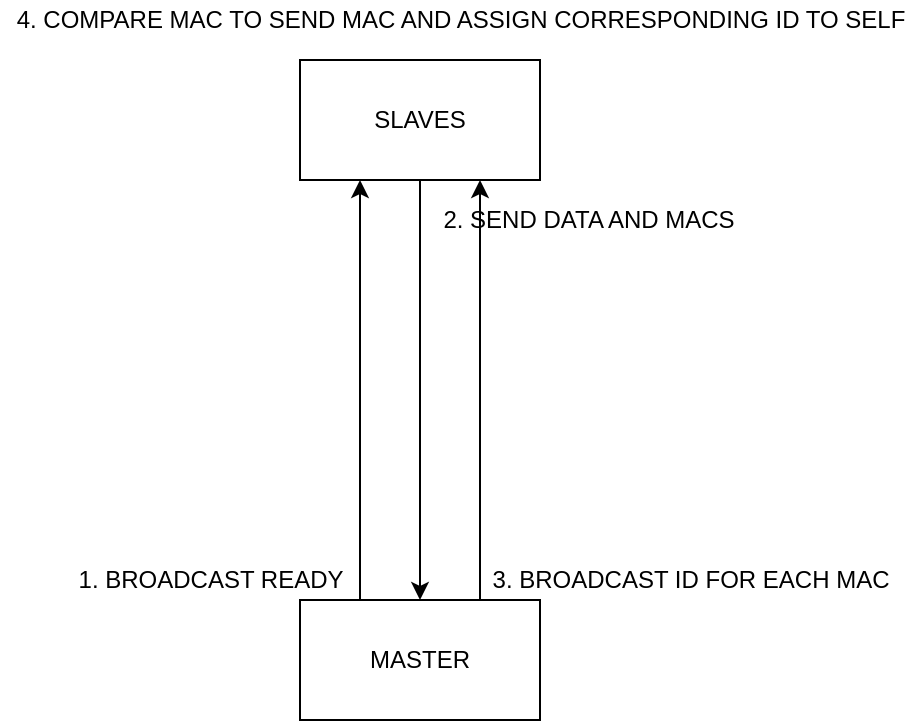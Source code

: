 <mxfile version="14.7.6" type="device"><diagram id="4IL4pzjY2Tju94tSe1_B" name="Page-1"><mxGraphModel dx="2062" dy="1122" grid="1" gridSize="10" guides="1" tooltips="1" connect="1" arrows="1" fold="1" page="1" pageScale="1" pageWidth="827" pageHeight="1169" math="0" shadow="0"><root><mxCell id="0"/><mxCell id="1" parent="0"/><mxCell id="Yc019K511wgx9S-cBrhf-4" style="edgeStyle=orthogonalEdgeStyle;rounded=0;orthogonalLoop=1;jettySize=auto;html=1;exitX=0.25;exitY=0;exitDx=0;exitDy=0;entryX=0.25;entryY=1;entryDx=0;entryDy=0;" edge="1" parent="1" source="Yc019K511wgx9S-cBrhf-1" target="Yc019K511wgx9S-cBrhf-3"><mxGeometry relative="1" as="geometry"/></mxCell><mxCell id="Yc019K511wgx9S-cBrhf-8" style="edgeStyle=orthogonalEdgeStyle;rounded=0;orthogonalLoop=1;jettySize=auto;html=1;exitX=0.75;exitY=0;exitDx=0;exitDy=0;entryX=0.75;entryY=1;entryDx=0;entryDy=0;" edge="1" parent="1" source="Yc019K511wgx9S-cBrhf-1" target="Yc019K511wgx9S-cBrhf-3"><mxGeometry relative="1" as="geometry"/></mxCell><mxCell id="Yc019K511wgx9S-cBrhf-1" value="MASTER" style="rounded=0;whiteSpace=wrap;html=1;" vertex="1" parent="1"><mxGeometry x="350" y="540" width="120" height="60" as="geometry"/></mxCell><mxCell id="Yc019K511wgx9S-cBrhf-6" style="edgeStyle=orthogonalEdgeStyle;rounded=0;orthogonalLoop=1;jettySize=auto;html=1;exitX=0.5;exitY=1;exitDx=0;exitDy=0;entryX=0.5;entryY=0;entryDx=0;entryDy=0;" edge="1" parent="1" source="Yc019K511wgx9S-cBrhf-3" target="Yc019K511wgx9S-cBrhf-1"><mxGeometry relative="1" as="geometry"/></mxCell><mxCell id="Yc019K511wgx9S-cBrhf-3" value="SLAVES" style="rounded=0;whiteSpace=wrap;html=1;" vertex="1" parent="1"><mxGeometry x="350" y="270" width="120" height="60" as="geometry"/></mxCell><mxCell id="Yc019K511wgx9S-cBrhf-5" value="1. BROADCAST READY" style="text;html=1;align=center;verticalAlign=middle;resizable=0;points=[];autosize=1;strokeColor=none;" vertex="1" parent="1"><mxGeometry x="230" y="520" width="150" height="20" as="geometry"/></mxCell><mxCell id="Yc019K511wgx9S-cBrhf-7" value="2. SEND DATA AND MACS" style="text;html=1;align=center;verticalAlign=middle;resizable=0;points=[];autosize=1;strokeColor=none;" vertex="1" parent="1"><mxGeometry x="414" y="340" width="160" height="20" as="geometry"/></mxCell><mxCell id="Yc019K511wgx9S-cBrhf-9" value="3. BROADCAST ID FOR EACH MAC" style="text;html=1;align=center;verticalAlign=middle;resizable=0;points=[];autosize=1;strokeColor=none;" vertex="1" parent="1"><mxGeometry x="440" y="520" width="210" height="20" as="geometry"/></mxCell><mxCell id="Yc019K511wgx9S-cBrhf-10" value="4. COMPARE MAC TO SEND MAC AND ASSIGN CORRESPONDING ID TO SELF" style="text;html=1;align=center;verticalAlign=middle;resizable=0;points=[];autosize=1;strokeColor=none;" vertex="1" parent="1"><mxGeometry x="200" y="240" width="460" height="20" as="geometry"/></mxCell></root></mxGraphModel></diagram></mxfile>